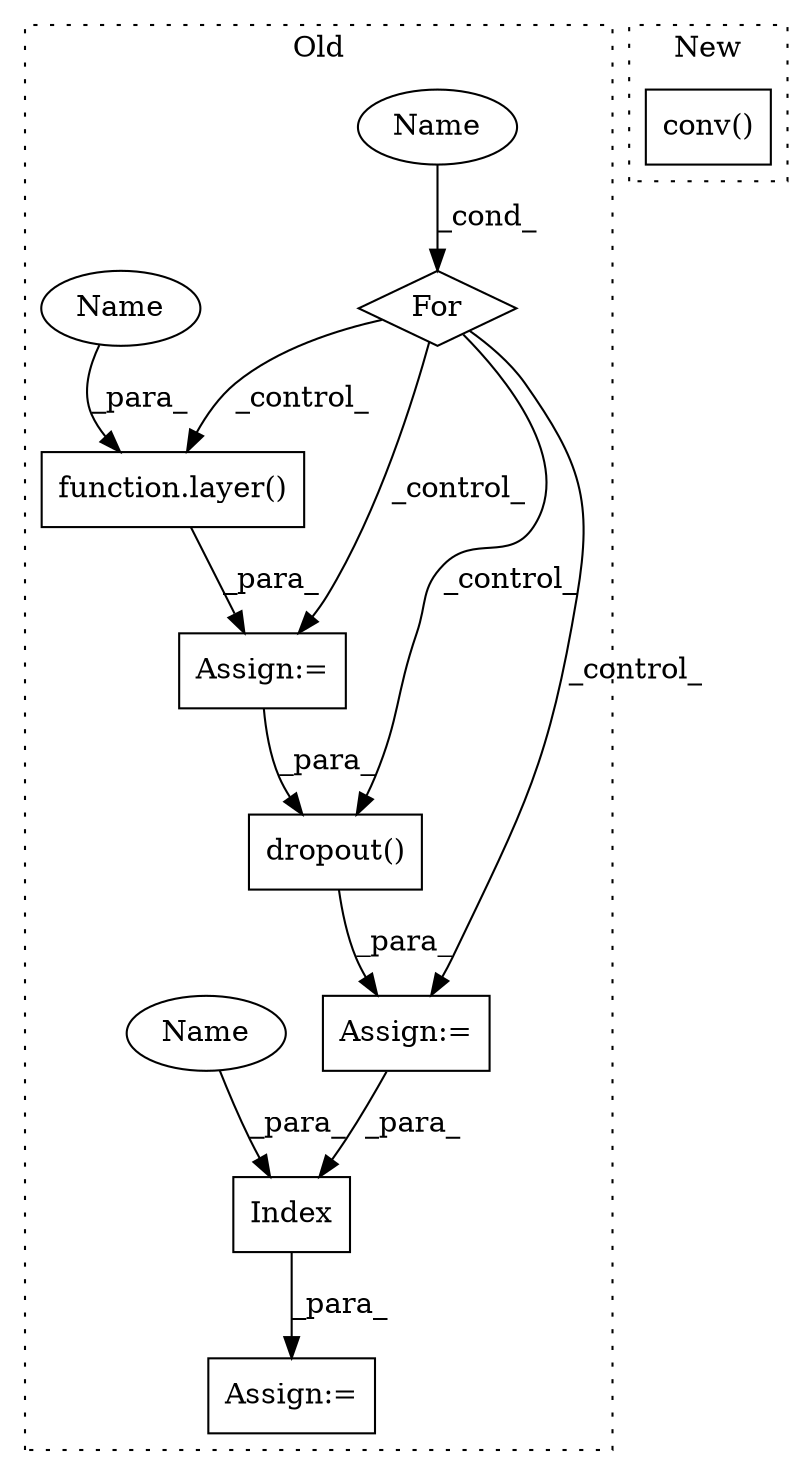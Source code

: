 digraph G {
subgraph cluster0 {
1 [label="For" a="107" s="1861,1890" l="4,14" shape="diamond"];
3 [label="function.layer()" a="75" s="1908,1918" l="6,1" shape="box"];
4 [label="Assign:=" a="68" s="1944" l="3" shape="box"];
5 [label="Name" a="87" s="1865" l="5" shape="ellipse"];
6 [label="Index" a="46" s="1976,1996" l="16,1" shape="box"];
7 [label="dropout()" a="75" s="1947,1961" l="13,1" shape="box"];
8 [label="Assign:=" a="68" s="1973" l="3" shape="box"];
9 [label="Assign:=" a="68" s="1905" l="3" shape="box"];
10 [label="Name" a="87" s="1914" l="1" shape="ellipse"];
11 [label="Name" a="87" s="1992" l="1" shape="ellipse"];
label = "Old";
style="dotted";
}
subgraph cluster1 {
2 [label="conv()" a="75" s="1879,1893" l="10,1" shape="box"];
label = "New";
style="dotted";
}
1 -> 7 [label="_control_"];
1 -> 9 [label="_control_"];
1 -> 3 [label="_control_"];
1 -> 4 [label="_control_"];
3 -> 9 [label="_para_"];
4 -> 6 [label="_para_"];
5 -> 1 [label="_cond_"];
6 -> 8 [label="_para_"];
7 -> 4 [label="_para_"];
9 -> 7 [label="_para_"];
10 -> 3 [label="_para_"];
11 -> 6 [label="_para_"];
}